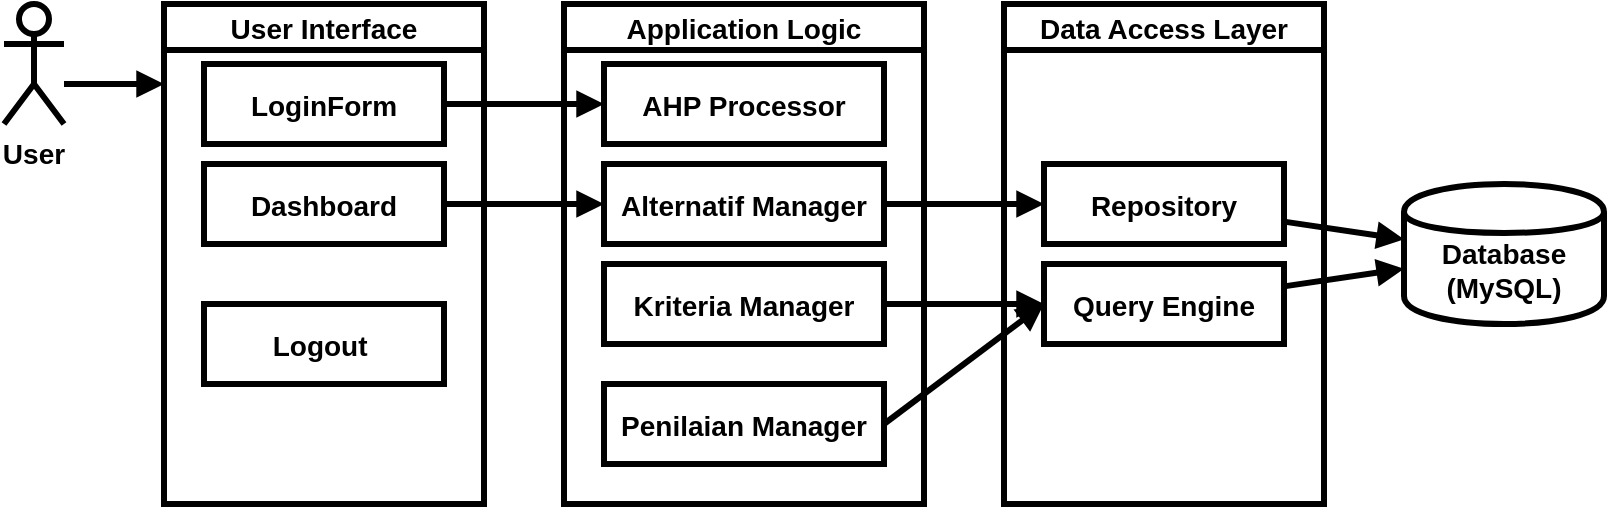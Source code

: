 <mxfile>
    <diagram name="Component Diagram" id="component1">
        <mxGraphModel dx="1028" dy="797" grid="1" gridSize="10" guides="1" tooltips="1" connect="1" arrows="1" fold="1" page="1" pageScale="1" pageWidth="827" pageHeight="1169" math="0" shadow="0">
            <root>
                <mxCell id="0"/>
                <mxCell id="1" parent="0"/>
                <mxCell id="2" value="User" style="shape=umlActor;verticalLabelPosition=bottom;verticalAlign=top;strokeWidth=3;fontSize=14;fontStyle=1" parent="1" vertex="1">
                    <mxGeometry x="20" y="20" width="30" height="60" as="geometry"/>
                </mxCell>
                <mxCell id="3" value="User Interface" style="swimlane;strokeWidth=3;fontSize=14;fontStyle=1" parent="1" vertex="1">
                    <mxGeometry x="100" y="20" width="160" height="250" as="geometry"/>
                </mxCell>
                <mxCell id="5" value="Dashboard" style="component;strokeWidth=3;fontSize=14;fontStyle=1" parent="3" vertex="1">
                    <mxGeometry x="20" y="80" width="120" height="40" as="geometry"/>
                </mxCell>
                <mxCell id="25" value="Logout " style="component;strokeWidth=3;fontSize=14;fontStyle=1" vertex="1" parent="3">
                    <mxGeometry x="20" y="150" width="120" height="40" as="geometry"/>
                </mxCell>
                <mxCell id="4" value="LoginForm" style="component;strokeWidth=3;fontSize=14;fontStyle=1" parent="1" vertex="1">
                    <mxGeometry x="120" y="50" width="120" height="40" as="geometry"/>
                </mxCell>
                <mxCell id="6" value="Application Logic" style="swimlane;strokeWidth=3;fontSize=14;fontStyle=1" parent="1" vertex="1">
                    <mxGeometry x="300" y="20" width="180" height="250" as="geometry"/>
                </mxCell>
                <mxCell id="23" value="Penilaian Manager" style="component;strokeWidth=3;fontSize=14;fontStyle=1" vertex="1" parent="6">
                    <mxGeometry x="20" y="190" width="140" height="40" as="geometry"/>
                </mxCell>
                <mxCell id="7" value="AHP Processor" style="component;strokeWidth=3;fontSize=14;fontStyle=1" parent="1" vertex="1">
                    <mxGeometry x="320" y="50" width="140" height="40" as="geometry"/>
                </mxCell>
                <mxCell id="8" value="Alternatif Manager" style="component;strokeWidth=3;fontSize=14;fontStyle=1" parent="1" vertex="1">
                    <mxGeometry x="320" y="100" width="140" height="40" as="geometry"/>
                </mxCell>
                <mxCell id="9" value="Kriteria Manager" style="component;strokeWidth=3;fontSize=14;fontStyle=1" parent="1" vertex="1">
                    <mxGeometry x="320" y="150" width="140" height="40" as="geometry"/>
                </mxCell>
                <mxCell id="10" value="Data Access Layer" style="swimlane;strokeWidth=3;fontSize=14;fontStyle=1" parent="1" vertex="1">
                    <mxGeometry x="520" y="20" width="160" height="250" as="geometry"/>
                </mxCell>
                <mxCell id="12" value="Query Engine" style="component;strokeWidth=3;fontSize=14;fontStyle=1" parent="10" vertex="1">
                    <mxGeometry x="20" y="130" width="120" height="40" as="geometry"/>
                </mxCell>
                <mxCell id="11" value="Repository" style="component;strokeWidth=3;fontSize=14;fontStyle=1" parent="10" vertex="1">
                    <mxGeometry x="20" y="80" width="120" height="40" as="geometry"/>
                </mxCell>
                <mxCell id="13" value="&lt;div&gt;&lt;br&gt;&lt;/div&gt;Database (MySQL)" style="shape=cylinder;whiteSpace=wrap;html=1;strokeWidth=3;fontSize=14;fontStyle=1" parent="1" vertex="1">
                    <mxGeometry x="720" y="110" width="100" height="70" as="geometry"/>
                </mxCell>
                <mxCell id="15" style="endArrow=block;strokeWidth=3;fontSize=14;fontStyle=1" parent="1" source="4" target="7" edge="1">
                    <mxGeometry relative="1" as="geometry"/>
                </mxCell>
                <mxCell id="16" style="endArrow=block;strokeWidth=3;fontSize=14;fontStyle=1" parent="1" source="5" target="8" edge="1">
                    <mxGeometry relative="1" as="geometry"/>
                </mxCell>
                <mxCell id="17" style="endArrow=block;strokeWidth=3;entryX=0;entryY=0.5;entryDx=0;entryDy=0;exitX=1;exitY=0.5;exitDx=0;exitDy=0;fontSize=14;fontStyle=1" parent="1" source="8" target="11" edge="1">
                    <mxGeometry relative="1" as="geometry"/>
                </mxCell>
                <mxCell id="18" style="endArrow=block;strokeWidth=3;entryX=0;entryY=0.5;entryDx=0;entryDy=0;exitX=1;exitY=0.5;exitDx=0;exitDy=0;fontSize=14;fontStyle=1" parent="1" source="23" target="12" edge="1">
                    <mxGeometry relative="1" as="geometry"/>
                </mxCell>
                <mxCell id="19" style="endArrow=block;strokeWidth=3;fontSize=14;fontStyle=1" parent="1" source="11" target="13" edge="1">
                    <mxGeometry relative="1" as="geometry"/>
                </mxCell>
                <mxCell id="20" style="endArrow=block;strokeWidth=3;fontSize=14;fontStyle=1" parent="1" source="12" target="13" edge="1">
                    <mxGeometry relative="1" as="geometry"/>
                </mxCell>
                <mxCell id="21" style="endArrow=block;strokeWidth=3;fontSize=14;fontStyle=1" edge="1" parent="1">
                    <mxGeometry relative="1" as="geometry">
                        <mxPoint x="50" y="60" as="sourcePoint"/>
                        <mxPoint x="100" y="60" as="targetPoint"/>
                    </mxGeometry>
                </mxCell>
                <mxCell id="24" style="endArrow=block;strokeWidth=3;exitX=1;exitY=0.5;exitDx=0;exitDy=0;fontSize=14;fontStyle=1" edge="1" parent="1" source="9">
                    <mxGeometry relative="1" as="geometry">
                        <mxPoint x="470" y="180" as="sourcePoint"/>
                        <mxPoint x="540" y="170" as="targetPoint"/>
                    </mxGeometry>
                </mxCell>
            </root>
        </mxGraphModel>
    </diagram>
</mxfile>